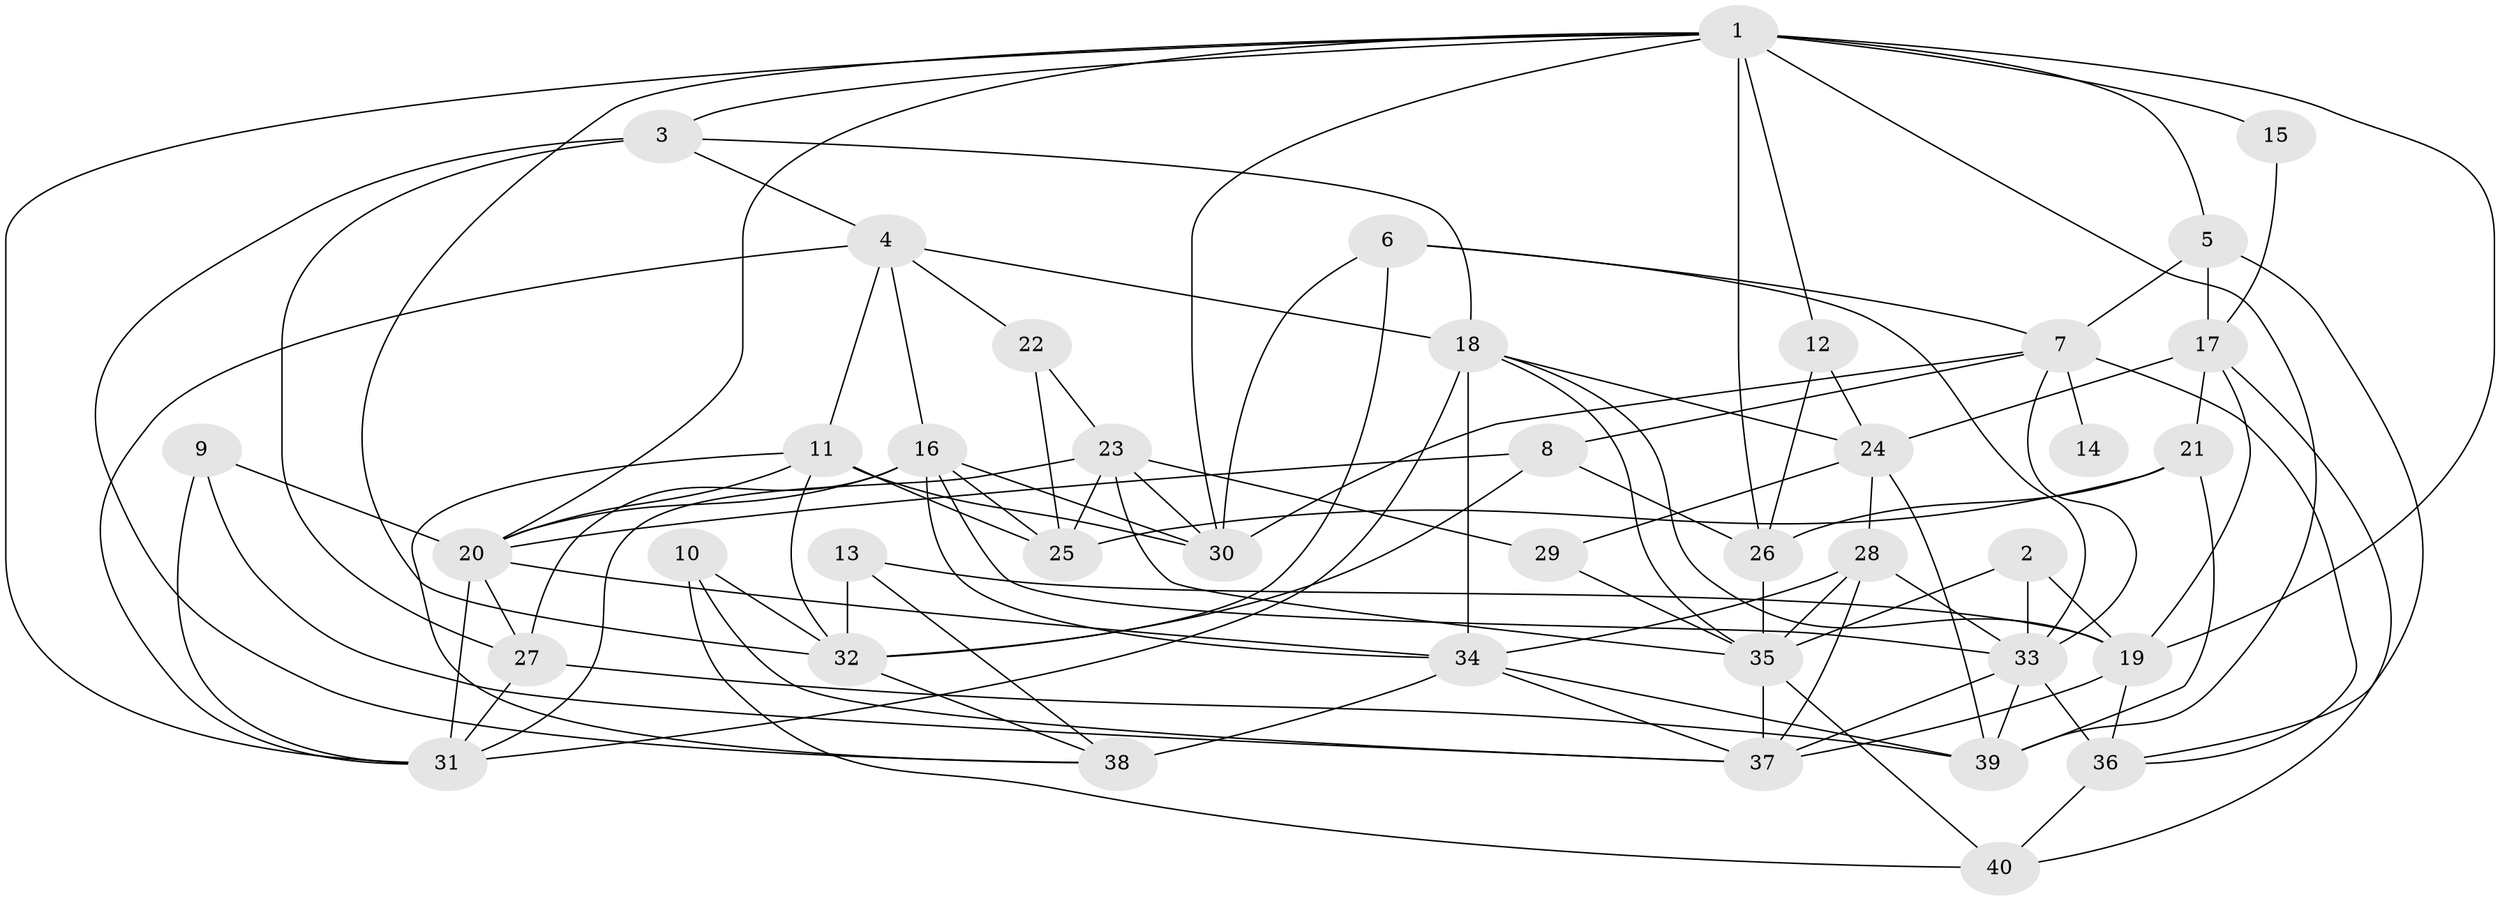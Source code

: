 // original degree distribution, {3: 0.22784810126582278, 2: 0.12658227848101267, 4: 0.3924050632911392, 7: 0.06329113924050633, 6: 0.06329113924050633, 5: 0.11392405063291139, 8: 0.012658227848101266}
// Generated by graph-tools (version 1.1) at 2025/26/03/09/25 03:26:10]
// undirected, 40 vertices, 106 edges
graph export_dot {
graph [start="1"]
  node [color=gray90,style=filled];
  1;
  2;
  3;
  4;
  5;
  6;
  7;
  8;
  9;
  10;
  11;
  12;
  13;
  14;
  15;
  16;
  17;
  18;
  19;
  20;
  21;
  22;
  23;
  24;
  25;
  26;
  27;
  28;
  29;
  30;
  31;
  32;
  33;
  34;
  35;
  36;
  37;
  38;
  39;
  40;
  1 -- 3 [weight=1.0];
  1 -- 5 [weight=1.0];
  1 -- 12 [weight=1.0];
  1 -- 15 [weight=1.0];
  1 -- 19 [weight=1.0];
  1 -- 20 [weight=1.0];
  1 -- 26 [weight=1.0];
  1 -- 30 [weight=1.0];
  1 -- 31 [weight=1.0];
  1 -- 32 [weight=1.0];
  1 -- 39 [weight=1.0];
  2 -- 19 [weight=1.0];
  2 -- 33 [weight=1.0];
  2 -- 35 [weight=1.0];
  3 -- 4 [weight=1.0];
  3 -- 18 [weight=1.0];
  3 -- 27 [weight=1.0];
  3 -- 38 [weight=1.0];
  4 -- 11 [weight=1.0];
  4 -- 16 [weight=1.0];
  4 -- 18 [weight=1.0];
  4 -- 22 [weight=1.0];
  4 -- 31 [weight=1.0];
  5 -- 7 [weight=1.0];
  5 -- 17 [weight=1.0];
  5 -- 36 [weight=1.0];
  6 -- 7 [weight=1.0];
  6 -- 30 [weight=1.0];
  6 -- 32 [weight=1.0];
  6 -- 33 [weight=2.0];
  7 -- 8 [weight=1.0];
  7 -- 14 [weight=2.0];
  7 -- 30 [weight=1.0];
  7 -- 33 [weight=1.0];
  7 -- 36 [weight=1.0];
  8 -- 20 [weight=1.0];
  8 -- 26 [weight=1.0];
  8 -- 32 [weight=1.0];
  9 -- 20 [weight=1.0];
  9 -- 31 [weight=1.0];
  9 -- 37 [weight=1.0];
  10 -- 32 [weight=1.0];
  10 -- 37 [weight=1.0];
  10 -- 40 [weight=1.0];
  11 -- 20 [weight=1.0];
  11 -- 25 [weight=1.0];
  11 -- 30 [weight=1.0];
  11 -- 32 [weight=1.0];
  11 -- 38 [weight=1.0];
  12 -- 24 [weight=1.0];
  12 -- 26 [weight=1.0];
  13 -- 19 [weight=1.0];
  13 -- 32 [weight=1.0];
  13 -- 38 [weight=1.0];
  15 -- 17 [weight=1.0];
  16 -- 20 [weight=1.0];
  16 -- 25 [weight=1.0];
  16 -- 27 [weight=2.0];
  16 -- 30 [weight=1.0];
  16 -- 33 [weight=1.0];
  16 -- 34 [weight=1.0];
  17 -- 19 [weight=1.0];
  17 -- 21 [weight=2.0];
  17 -- 24 [weight=1.0];
  17 -- 40 [weight=1.0];
  18 -- 19 [weight=1.0];
  18 -- 24 [weight=1.0];
  18 -- 31 [weight=1.0];
  18 -- 34 [weight=3.0];
  18 -- 35 [weight=1.0];
  19 -- 36 [weight=1.0];
  19 -- 37 [weight=1.0];
  20 -- 27 [weight=1.0];
  20 -- 31 [weight=1.0];
  20 -- 34 [weight=1.0];
  21 -- 25 [weight=1.0];
  21 -- 26 [weight=1.0];
  21 -- 39 [weight=1.0];
  22 -- 23 [weight=1.0];
  22 -- 25 [weight=2.0];
  23 -- 25 [weight=1.0];
  23 -- 29 [weight=1.0];
  23 -- 30 [weight=1.0];
  23 -- 31 [weight=1.0];
  23 -- 35 [weight=1.0];
  24 -- 28 [weight=1.0];
  24 -- 29 [weight=1.0];
  24 -- 39 [weight=1.0];
  26 -- 35 [weight=3.0];
  27 -- 31 [weight=1.0];
  27 -- 39 [weight=1.0];
  28 -- 33 [weight=1.0];
  28 -- 34 [weight=1.0];
  28 -- 35 [weight=1.0];
  28 -- 37 [weight=1.0];
  29 -- 35 [weight=1.0];
  32 -- 38 [weight=1.0];
  33 -- 36 [weight=2.0];
  33 -- 37 [weight=1.0];
  33 -- 39 [weight=1.0];
  34 -- 37 [weight=1.0];
  34 -- 38 [weight=2.0];
  34 -- 39 [weight=1.0];
  35 -- 37 [weight=1.0];
  35 -- 40 [weight=1.0];
  36 -- 40 [weight=1.0];
}
